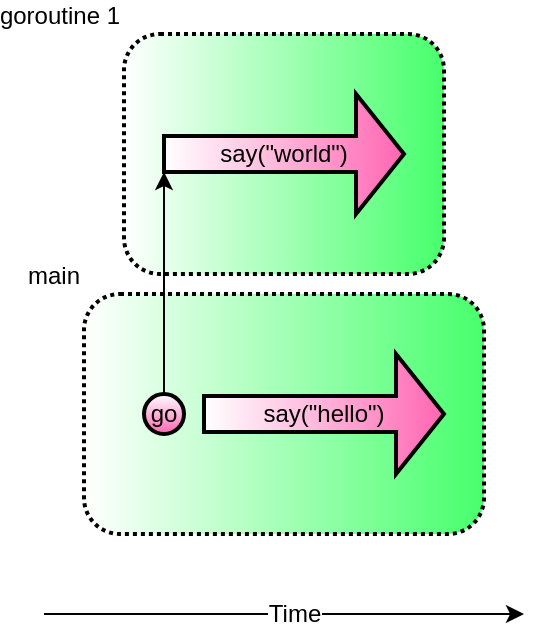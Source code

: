 <mxfile version="12.7.9" type="device" pages="10"><diagram id="gKyUtDrZIjDJUWePvKFa" name="Page-1"><mxGraphModel dx="586" dy="1585" grid="1" gridSize="10" guides="1" tooltips="1" connect="1" arrows="1" fold="1" page="1" pageScale="1" pageWidth="827" pageHeight="1169" math="0" shadow="0"><root><mxCell id="0"/><mxCell id="1" parent="0"/><mxCell id="efdjnRBTCCqu9T6F5Id1-1" value="" style="endArrow=classic;html=1;" edge="1" parent="1"><mxGeometry width="50" height="50" relative="1" as="geometry"><mxPoint x="80" y="800" as="sourcePoint"/><mxPoint x="320" y="800" as="targetPoint"/></mxGeometry></mxCell><mxCell id="efdjnRBTCCqu9T6F5Id1-8" value="Time" style="text;html=1;align=center;verticalAlign=middle;resizable=0;points=[];labelBackgroundColor=#ffffff;" vertex="1" connectable="0" parent="efdjnRBTCCqu9T6F5Id1-1"><mxGeometry x="-0.055" y="-1" relative="1" as="geometry"><mxPoint x="11" y="-1" as="offset"/></mxGeometry></mxCell><mxCell id="efdjnRBTCCqu9T6F5Id1-2" value="main" style="rounded=1;whiteSpace=wrap;html=1;dashed=1;dashPattern=1 1;strokeWidth=2;gradientColor=#47FF6C;gradientDirection=east;align=right;verticalAlign=bottom;labelPosition=left;verticalLabelPosition=top;" vertex="1" parent="1"><mxGeometry x="100" y="640" width="200" height="120" as="geometry"/></mxCell><mxCell id="efdjnRBTCCqu9T6F5Id1-7" value="say(&quot;hello&quot;)" style="shape=singleArrow;whiteSpace=wrap;html=1;strokeWidth=2;align=center;gradientColor=#FF66B3;gradientDirection=east;" vertex="1" parent="1"><mxGeometry x="160" y="670" width="120" height="60" as="geometry"/></mxCell><mxCell id="efdjnRBTCCqu9T6F5Id1-10" value="goroutine 1" style="rounded=1;whiteSpace=wrap;html=1;dashed=1;dashPattern=1 1;strokeWidth=2;gradientColor=#47FF6C;gradientDirection=east;align=right;verticalAlign=bottom;labelPosition=left;verticalLabelPosition=top;" vertex="1" parent="1"><mxGeometry x="120" y="510" width="160" height="120" as="geometry"/></mxCell><mxCell id="efdjnRBTCCqu9T6F5Id1-11" value="say(&quot;world&quot;)" style="shape=singleArrow;whiteSpace=wrap;html=1;strokeWidth=2;align=center;gradientColor=#FF66B3;gradientDirection=east;" vertex="1" parent="1"><mxGeometry x="140" y="540" width="120" height="60" as="geometry"/></mxCell><mxCell id="efdjnRBTCCqu9T6F5Id1-14" value="go" style="ellipse;whiteSpace=wrap;html=1;aspect=fixed;strokeWidth=2;gradientColor=#FF66B3;align=center;" vertex="1" parent="1"><mxGeometry x="130" y="690" width="20" height="20" as="geometry"/></mxCell><mxCell id="efdjnRBTCCqu9T6F5Id1-15" value="" style="endArrow=classic;html=1;exitX=0.5;exitY=0;exitDx=0;exitDy=0;entryX=0;entryY=0;entryDx=0;entryDy=39;entryPerimeter=0;" edge="1" parent="1" source="efdjnRBTCCqu9T6F5Id1-14" target="efdjnRBTCCqu9T6F5Id1-11"><mxGeometry width="50" height="50" relative="1" as="geometry"><mxPoint x="290" y="830" as="sourcePoint"/><mxPoint x="340" y="780" as="targetPoint"/></mxGeometry></mxCell></root></mxGraphModel></diagram><diagram name="Copy of Page-1" id="NHxzPpkMKlUmlnkxVfzp"><mxGraphModel dx="586" dy="1585" grid="1" gridSize="10" guides="1" tooltips="1" connect="1" arrows="1" fold="1" page="1" pageScale="1" pageWidth="827" pageHeight="1169" math="0" shadow="0"><root><mxCell id="HAzcRSNeH7bwisVP8jx2-0"/><mxCell id="HAzcRSNeH7bwisVP8jx2-1" parent="HAzcRSNeH7bwisVP8jx2-0"/><mxCell id="HAzcRSNeH7bwisVP8jx2-2" value="" style="endArrow=classic;html=1;" edge="1" parent="HAzcRSNeH7bwisVP8jx2-1"><mxGeometry width="50" height="50" relative="1" as="geometry"><mxPoint x="80" y="800" as="sourcePoint"/><mxPoint x="360" y="800" as="targetPoint"/></mxGeometry></mxCell><mxCell id="HAzcRSNeH7bwisVP8jx2-3" value="Time" style="text;html=1;align=center;verticalAlign=middle;resizable=0;points=[];labelBackgroundColor=#ffffff;" vertex="1" connectable="0" parent="HAzcRSNeH7bwisVP8jx2-2"><mxGeometry x="-0.055" y="-1" relative="1" as="geometry"><mxPoint x="11" y="-1" as="offset"/></mxGeometry></mxCell><mxCell id="HAzcRSNeH7bwisVP8jx2-4" value="main" style="rounded=1;whiteSpace=wrap;html=1;dashed=1;dashPattern=1 1;strokeWidth=2;gradientColor=#47FF6C;gradientDirection=east;align=right;verticalAlign=bottom;labelPosition=left;verticalLabelPosition=top;" vertex="1" parent="HAzcRSNeH7bwisVP8jx2-1"><mxGeometry x="100" y="640" width="240" height="120" as="geometry"/></mxCell><mxCell id="HAzcRSNeH7bwisVP8jx2-6" value="goroutine 1" style="rounded=1;whiteSpace=wrap;html=1;dashed=1;dashPattern=1 1;strokeWidth=2;gradientColor=#47FF6C;gradientDirection=east;align=right;verticalAlign=bottom;labelPosition=left;verticalLabelPosition=top;" vertex="1" parent="HAzcRSNeH7bwisVP8jx2-1"><mxGeometry x="120" y="510" width="160" height="120" as="geometry"/></mxCell><mxCell id="HAzcRSNeH7bwisVP8jx2-7" value="say(&quot;world&quot;)" style="shape=singleArrow;whiteSpace=wrap;html=1;strokeWidth=2;align=center;gradientColor=#FF66B3;gradientDirection=east;" vertex="1" parent="HAzcRSNeH7bwisVP8jx2-1"><mxGeometry x="140" y="540" width="120" height="60" as="geometry"/></mxCell><mxCell id="HAzcRSNeH7bwisVP8jx2-8" value="go" style="ellipse;whiteSpace=wrap;html=1;aspect=fixed;strokeWidth=2;gradientColor=#FF66B3;align=center;" vertex="1" parent="HAzcRSNeH7bwisVP8jx2-1"><mxGeometry x="130" y="690" width="20" height="20" as="geometry"/></mxCell><mxCell id="HAzcRSNeH7bwisVP8jx2-9" value="" style="endArrow=classic;html=1;exitX=0.5;exitY=0;exitDx=0;exitDy=0;entryX=0;entryY=0;entryDx=0;entryDy=39;entryPerimeter=0;" edge="1" parent="HAzcRSNeH7bwisVP8jx2-1" source="HAzcRSNeH7bwisVP8jx2-8" target="HAzcRSNeH7bwisVP8jx2-7"><mxGeometry width="50" height="50" relative="1" as="geometry"><mxPoint x="290" y="830" as="sourcePoint"/><mxPoint x="340" y="780" as="targetPoint"/></mxGeometry></mxCell><mxCell id="UD6A-C0-CTTexgAbqT9h-0" value="goroutine 2" style="rounded=1;whiteSpace=wrap;html=1;dashed=1;dashPattern=1 1;strokeWidth=2;gradientColor=#47FF6C;gradientDirection=east;align=right;verticalAlign=bottom;labelPosition=left;verticalLabelPosition=top;" vertex="1" parent="HAzcRSNeH7bwisVP8jx2-1"><mxGeometry x="150" y="380" width="160" height="120" as="geometry"/></mxCell><mxCell id="UD6A-C0-CTTexgAbqT9h-1" value="say(&quot;hello&quot;)" style="shape=singleArrow;whiteSpace=wrap;html=1;strokeWidth=2;align=center;gradientColor=#FF66B3;gradientDirection=east;" vertex="1" parent="HAzcRSNeH7bwisVP8jx2-1"><mxGeometry x="170" y="410" width="120" height="60" as="geometry"/></mxCell><mxCell id="UD6A-C0-CTTexgAbqT9h-2" value="go" style="ellipse;whiteSpace=wrap;html=1;aspect=fixed;strokeWidth=2;gradientColor=#FF66B3;align=center;" vertex="1" parent="HAzcRSNeH7bwisVP8jx2-1"><mxGeometry x="160" y="690" width="20" height="20" as="geometry"/></mxCell><mxCell id="UD6A-C0-CTTexgAbqT9h-3" value="" style="endArrow=classic;html=1;exitX=0.5;exitY=0;exitDx=0;exitDy=0;entryX=0;entryY=0;entryDx=0;entryDy=39;entryPerimeter=0;" edge="1" parent="HAzcRSNeH7bwisVP8jx2-1" source="UD6A-C0-CTTexgAbqT9h-2" target="UD6A-C0-CTTexgAbqT9h-1"><mxGeometry width="50" height="50" relative="1" as="geometry"><mxPoint x="150" y="700" as="sourcePoint"/><mxPoint x="150" y="589" as="targetPoint"/></mxGeometry></mxCell><mxCell id="UD6A-C0-CTTexgAbqT9h-5" value="" style="endArrow=classic;html=1;" edge="1" parent="HAzcRSNeH7bwisVP8jx2-1"><mxGeometry width="50" height="50" relative="1" as="geometry"><mxPoint x="190" y="700" as="sourcePoint"/><mxPoint x="320" y="700" as="targetPoint"/></mxGeometry></mxCell><mxCell id="UD6A-C0-CTTexgAbqT9h-6" value="time.Sleep" style="text;html=1;align=center;verticalAlign=middle;resizable=0;points=[];labelBackgroundColor=#FFB366;labelBorderColor=#000000;" vertex="1" connectable="0" parent="UD6A-C0-CTTexgAbqT9h-5"><mxGeometry x="-0.125" y="-1" relative="1" as="geometry"><mxPoint y="-1" as="offset"/></mxGeometry></mxCell></root></mxGraphModel></diagram><diagram name="Copy of Copy of Page-1" id="MJom5XcIZ8tgN3psOqQs"><mxGraphModel dx="586" dy="1585" grid="1" gridSize="10" guides="1" tooltips="1" connect="1" arrows="1" fold="1" page="1" pageScale="1" pageWidth="827" pageHeight="1169" math="0" shadow="0"><root><mxCell id="PEM1E9A-uVZPFNl4emGS-0"/><mxCell id="PEM1E9A-uVZPFNl4emGS-1" parent="PEM1E9A-uVZPFNl4emGS-0"/><mxCell id="PEM1E9A-uVZPFNl4emGS-2" value="" style="endArrow=classic;html=1;" edge="1" parent="PEM1E9A-uVZPFNl4emGS-1"><mxGeometry width="50" height="50" relative="1" as="geometry"><mxPoint x="80" y="880" as="sourcePoint"/><mxPoint x="360" y="880" as="targetPoint"/></mxGeometry></mxCell><mxCell id="PEM1E9A-uVZPFNl4emGS-3" value="Time" style="text;html=1;align=center;verticalAlign=middle;resizable=0;points=[];labelBackgroundColor=#ffffff;" vertex="1" connectable="0" parent="PEM1E9A-uVZPFNl4emGS-2"><mxGeometry x="-0.055" y="-1" relative="1" as="geometry"><mxPoint x="11" y="-1" as="offset"/></mxGeometry></mxCell><mxCell id="PEM1E9A-uVZPFNl4emGS-4" value="main" style="rounded=1;whiteSpace=wrap;html=1;dashed=1;dashPattern=1 1;strokeWidth=2;gradientColor=#47FF6C;gradientDirection=east;align=right;verticalAlign=bottom;labelPosition=left;verticalLabelPosition=top;" vertex="1" parent="PEM1E9A-uVZPFNl4emGS-1"><mxGeometry x="100" y="640" width="240" height="120" as="geometry"/></mxCell><mxCell id="PEM1E9A-uVZPFNl4emGS-5" value="goroutine 1" style="rounded=1;whiteSpace=wrap;html=1;dashed=1;dashPattern=1 1;strokeWidth=2;gradientColor=#47FF6C;gradientDirection=east;align=right;verticalAlign=bottom;labelPosition=left;verticalLabelPosition=top;" vertex="1" parent="PEM1E9A-uVZPFNl4emGS-1"><mxGeometry x="120" y="510" width="160" height="120" as="geometry"/></mxCell><mxCell id="PEM1E9A-uVZPFNl4emGS-6" value="say(&quot;world&quot;)" style="shape=singleArrow;whiteSpace=wrap;html=1;strokeWidth=2;align=center;gradientColor=#FF66B3;gradientDirection=east;" vertex="1" parent="PEM1E9A-uVZPFNl4emGS-1"><mxGeometry x="140" y="540" width="120" height="60" as="geometry"/></mxCell><mxCell id="PEM1E9A-uVZPFNl4emGS-7" value="go" style="ellipse;whiteSpace=wrap;html=1;aspect=fixed;strokeWidth=2;gradientColor=#FF66B3;align=center;" vertex="1" parent="PEM1E9A-uVZPFNl4emGS-1"><mxGeometry x="130" y="690" width="20" height="20" as="geometry"/></mxCell><mxCell id="PEM1E9A-uVZPFNl4emGS-8" value="" style="endArrow=classic;html=1;exitX=0.5;exitY=0;exitDx=0;exitDy=0;entryX=0;entryY=0;entryDx=0;entryDy=39;entryPerimeter=0;" edge="1" parent="PEM1E9A-uVZPFNl4emGS-1" source="PEM1E9A-uVZPFNl4emGS-7" target="PEM1E9A-uVZPFNl4emGS-6"><mxGeometry width="50" height="50" relative="1" as="geometry"><mxPoint x="290" y="830" as="sourcePoint"/><mxPoint x="340" y="780" as="targetPoint"/></mxGeometry></mxCell><mxCell id="PEM1E9A-uVZPFNl4emGS-9" value="goroutine 2" style="rounded=1;whiteSpace=wrap;html=1;dashed=1;dashPattern=1 1;strokeWidth=2;gradientColor=#47FF6C;gradientDirection=east;align=right;verticalAlign=bottom;labelPosition=left;verticalLabelPosition=top;" vertex="1" parent="PEM1E9A-uVZPFNl4emGS-1"><mxGeometry x="150" y="380" width="160" height="120" as="geometry"/></mxCell><mxCell id="PEM1E9A-uVZPFNl4emGS-10" value="say(&quot;hello&quot;)" style="shape=singleArrow;whiteSpace=wrap;html=1;strokeWidth=2;align=center;gradientColor=#FF66B3;gradientDirection=east;" vertex="1" parent="PEM1E9A-uVZPFNl4emGS-1"><mxGeometry x="170" y="410" width="120" height="60" as="geometry"/></mxCell><mxCell id="PEM1E9A-uVZPFNl4emGS-11" value="go" style="ellipse;whiteSpace=wrap;html=1;aspect=fixed;strokeWidth=2;gradientColor=#FF66B3;align=center;" vertex="1" parent="PEM1E9A-uVZPFNl4emGS-1"><mxGeometry x="160" y="690" width="20" height="20" as="geometry"/></mxCell><mxCell id="PEM1E9A-uVZPFNl4emGS-12" value="" style="endArrow=classic;html=1;exitX=0.5;exitY=0;exitDx=0;exitDy=0;entryX=0;entryY=0;entryDx=0;entryDy=39;entryPerimeter=0;" edge="1" parent="PEM1E9A-uVZPFNl4emGS-1" source="PEM1E9A-uVZPFNl4emGS-11" target="PEM1E9A-uVZPFNl4emGS-10"><mxGeometry width="50" height="50" relative="1" as="geometry"><mxPoint x="150" y="700" as="sourcePoint"/><mxPoint x="150" y="589" as="targetPoint"/></mxGeometry></mxCell><mxCell id="PEM1E9A-uVZPFNl4emGS-21" value="" style="endArrow=classic;html=1;" edge="1" parent="PEM1E9A-uVZPFNl4emGS-1"><mxGeometry width="50" height="50" relative="1" as="geometry"><mxPoint x="120" y="820" as="sourcePoint"/><mxPoint x="300" y="820" as="targetPoint"/></mxGeometry></mxCell><mxCell id="PEM1E9A-uVZPFNl4emGS-22" value="wg.Add(2)" style="text;html=1;align=center;verticalAlign=middle;whiteSpace=wrap;rounded=0;labelBackgroundColor=none;" vertex="1" parent="PEM1E9A-uVZPFNl4emGS-1"><mxGeometry x="100" y="800" width="40" height="20" as="geometry"/></mxCell><mxCell id="PEM1E9A-uVZPFNl4emGS-23" value="Counter" style="text;html=1;align=center;verticalAlign=middle;resizable=0;points=[];autosize=1;" vertex="1" parent="PEM1E9A-uVZPFNl4emGS-1"><mxGeometry x="50" y="830" width="60" height="20" as="geometry"/></mxCell><mxCell id="PEM1E9A-uVZPFNl4emGS-24" value="2" style="text;html=1;align=center;verticalAlign=middle;resizable=0;points=[];autosize=1;rounded=0;fillColor=none;" vertex="1" parent="PEM1E9A-uVZPFNl4emGS-1"><mxGeometry x="110" y="830" width="20" height="20" as="geometry"/></mxCell><mxCell id="PEM1E9A-uVZPFNl4emGS-25" value="" style="endArrow=classic;html=1;exitX=1;exitY=0.5;exitDx=0;exitDy=0;exitPerimeter=0;" edge="1" parent="PEM1E9A-uVZPFNl4emGS-1" source="PEM1E9A-uVZPFNl4emGS-6"><mxGeometry width="50" height="50" relative="1" as="geometry"><mxPoint x="280" y="830" as="sourcePoint"/><mxPoint x="260" y="820" as="targetPoint"/></mxGeometry></mxCell><mxCell id="PEM1E9A-uVZPFNl4emGS-26" value="wg.Done()" style="text;html=1;align=center;verticalAlign=middle;resizable=0;points=[];labelBackgroundColor=#ffffff;" vertex="1" connectable="0" parent="PEM1E9A-uVZPFNl4emGS-25"><mxGeometry x="0.776" relative="1" as="geometry"><mxPoint y="8" as="offset"/></mxGeometry></mxCell><mxCell id="PEM1E9A-uVZPFNl4emGS-27" value="1" style="text;html=1;align=center;verticalAlign=middle;resizable=0;points=[];autosize=1;" vertex="1" parent="PEM1E9A-uVZPFNl4emGS-1"><mxGeometry x="250" y="830" width="20" height="20" as="geometry"/></mxCell><mxCell id="PEM1E9A-uVZPFNl4emGS-28" value="" style="endArrow=classic;html=1;exitX=1;exitY=0.5;exitDx=0;exitDy=0;exitPerimeter=0;" edge="1" parent="PEM1E9A-uVZPFNl4emGS-1" source="PEM1E9A-uVZPFNl4emGS-10"><mxGeometry width="50" height="50" relative="1" as="geometry"><mxPoint x="270" y="580" as="sourcePoint"/><mxPoint x="290" y="820" as="targetPoint"/></mxGeometry></mxCell><mxCell id="PEM1E9A-uVZPFNl4emGS-29" value="wg.Done()" style="text;html=1;align=center;verticalAlign=middle;resizable=0;points=[];labelBackgroundColor=#ffffff;" vertex="1" connectable="0" parent="PEM1E9A-uVZPFNl4emGS-28"><mxGeometry x="0.776" relative="1" as="geometry"><mxPoint y="-2" as="offset"/></mxGeometry></mxCell><mxCell id="PEM1E9A-uVZPFNl4emGS-30" value="0" style="text;html=1;align=center;verticalAlign=middle;resizable=0;points=[];autosize=1;" vertex="1" parent="PEM1E9A-uVZPFNl4emGS-1"><mxGeometry x="280" y="830" width="20" height="20" as="geometry"/></mxCell><mxCell id="PEM1E9A-uVZPFNl4emGS-32" value="" style="curved=1;endArrow=classic;html=1;entryX=1;entryY=0.5;entryDx=0;entryDy=0;" edge="1" parent="PEM1E9A-uVZPFNl4emGS-1" target="PEM1E9A-uVZPFNl4emGS-4"><mxGeometry width="50" height="50" relative="1" as="geometry"><mxPoint x="300" y="820" as="sourcePoint"/><mxPoint x="330" y="780" as="targetPoint"/><Array as="points"><mxPoint x="440" y="740"/><mxPoint x="370" y="630"/></Array></mxGeometry></mxCell><mxCell id="PEM1E9A-uVZPFNl4emGS-34" value="Stop Wait" style="text;html=1;align=center;verticalAlign=middle;resizable=0;points=[];labelBackgroundColor=#ffffff;" vertex="1" connectable="0" parent="PEM1E9A-uVZPFNl4emGS-32"><mxGeometry x="-0.564" y="7" relative="1" as="geometry"><mxPoint as="offset"/></mxGeometry></mxCell><mxCell id="PEM1E9A-uVZPFNl4emGS-33" value="&lt;span style=&quot;background-color: rgb(255 , 179 , 102)&quot;&gt;wg.Wait()&lt;/span&gt;" style="endArrow=classic;html=1;entryX=1;entryY=0.5;entryDx=0;entryDy=0;" edge="1" parent="PEM1E9A-uVZPFNl4emGS-1" target="PEM1E9A-uVZPFNl4emGS-4"><mxGeometry x="-0.571" width="50" height="50" relative="1" as="geometry"><mxPoint x="200" y="700" as="sourcePoint"/><mxPoint x="320" y="700" as="targetPoint"/><mxPoint as="offset"/></mxGeometry></mxCell></root></mxGraphModel></diagram><diagram name="Copy of Copy of Copy of Page-1" id="0WwOWZS92gxb0qHdjRn1"><mxGraphModel dx="586" dy="1585" grid="1" gridSize="10" guides="1" tooltips="1" connect="1" arrows="1" fold="1" page="1" pageScale="1" pageWidth="827" pageHeight="1169" math="0" shadow="0"><root><mxCell id="IE7cPRJEBhtY48qA60GF-0"/><mxCell id="IE7cPRJEBhtY48qA60GF-1" parent="IE7cPRJEBhtY48qA60GF-0"/><mxCell id="IE7cPRJEBhtY48qA60GF-2" value="" style="endArrow=classic;html=1;" edge="1" parent="IE7cPRJEBhtY48qA60GF-1"><mxGeometry width="50" height="50" relative="1" as="geometry"><mxPoint x="80" y="800" as="sourcePoint"/><mxPoint x="460" y="800" as="targetPoint"/></mxGeometry></mxCell><mxCell id="IE7cPRJEBhtY48qA60GF-3" value="Time" style="text;html=1;align=center;verticalAlign=middle;resizable=0;points=[];labelBackgroundColor=#ffffff;" vertex="1" connectable="0" parent="IE7cPRJEBhtY48qA60GF-2"><mxGeometry x="-0.055" y="-1" relative="1" as="geometry"><mxPoint x="11" y="-1" as="offset"/></mxGeometry></mxCell><mxCell id="IE7cPRJEBhtY48qA60GF-4" value="main" style="rounded=1;whiteSpace=wrap;html=1;dashed=1;dashPattern=1 1;strokeWidth=2;gradientColor=#47FF6C;gradientDirection=east;align=right;verticalAlign=bottom;labelPosition=left;verticalLabelPosition=top;" vertex="1" parent="IE7cPRJEBhtY48qA60GF-1"><mxGeometry x="100" y="640" width="340" height="120" as="geometry"/></mxCell><mxCell id="IE7cPRJEBhtY48qA60GF-5" value="goroutine 1" style="rounded=1;whiteSpace=wrap;html=1;dashed=1;dashPattern=1 1;strokeWidth=2;gradientColor=#47FF6C;gradientDirection=east;align=right;verticalAlign=bottom;labelPosition=left;verticalLabelPosition=top;" vertex="1" parent="IE7cPRJEBhtY48qA60GF-1"><mxGeometry x="120" y="510" width="160" height="120" as="geometry"/></mxCell><mxCell id="IE7cPRJEBhtY48qA60GF-6" value="say(&quot;world&quot;)" style="shape=singleArrow;whiteSpace=wrap;html=1;strokeWidth=2;align=center;gradientColor=#FF66B3;gradientDirection=east;" vertex="1" parent="IE7cPRJEBhtY48qA60GF-1"><mxGeometry x="140" y="540" width="120" height="60" as="geometry"/></mxCell><mxCell id="IE7cPRJEBhtY48qA60GF-7" value="go" style="ellipse;whiteSpace=wrap;html=1;aspect=fixed;strokeWidth=2;gradientColor=#FF66B3;align=center;" vertex="1" parent="IE7cPRJEBhtY48qA60GF-1"><mxGeometry x="130" y="690" width="20" height="20" as="geometry"/></mxCell><mxCell id="IE7cPRJEBhtY48qA60GF-8" value="" style="endArrow=classic;html=1;exitX=0.5;exitY=0;exitDx=0;exitDy=0;entryX=0;entryY=0;entryDx=0;entryDy=39;entryPerimeter=0;" edge="1" parent="IE7cPRJEBhtY48qA60GF-1" source="IE7cPRJEBhtY48qA60GF-7" target="IE7cPRJEBhtY48qA60GF-6"><mxGeometry width="50" height="50" relative="1" as="geometry"><mxPoint x="290" y="830" as="sourcePoint"/><mxPoint x="340" y="780" as="targetPoint"/></mxGeometry></mxCell><mxCell id="IE7cPRJEBhtY48qA60GF-9" value="goroutine 2" style="rounded=1;whiteSpace=wrap;html=1;dashed=1;dashPattern=1 1;strokeWidth=2;gradientColor=#47FF6C;gradientDirection=east;align=right;verticalAlign=bottom;labelPosition=left;verticalLabelPosition=top;" vertex="1" parent="IE7cPRJEBhtY48qA60GF-1"><mxGeometry x="150" y="380" width="270" height="120" as="geometry"/></mxCell><mxCell id="IE7cPRJEBhtY48qA60GF-10" value="say(&quot;hello&quot;)" style="shape=singleArrow;whiteSpace=wrap;html=1;strokeWidth=2;align=center;gradientColor=#FF66B3;gradientDirection=east;" vertex="1" parent="IE7cPRJEBhtY48qA60GF-1"><mxGeometry x="170" y="410" width="230" height="60" as="geometry"/></mxCell><mxCell id="IE7cPRJEBhtY48qA60GF-11" value="go" style="ellipse;whiteSpace=wrap;html=1;aspect=fixed;strokeWidth=2;gradientColor=#FF66B3;align=center;" vertex="1" parent="IE7cPRJEBhtY48qA60GF-1"><mxGeometry x="160" y="690" width="20" height="20" as="geometry"/></mxCell><mxCell id="IE7cPRJEBhtY48qA60GF-12" value="" style="endArrow=classic;html=1;exitX=0.5;exitY=0;exitDx=0;exitDy=0;entryX=0;entryY=0;entryDx=0;entryDy=39;entryPerimeter=0;" edge="1" parent="IE7cPRJEBhtY48qA60GF-1" source="IE7cPRJEBhtY48qA60GF-11" target="IE7cPRJEBhtY48qA60GF-10"><mxGeometry width="50" height="50" relative="1" as="geometry"><mxPoint x="150" y="700" as="sourcePoint"/><mxPoint x="150" y="589" as="targetPoint"/></mxGeometry></mxCell><mxCell id="IE7cPRJEBhtY48qA60GF-28" value="&lt;span style=&quot;background-color: rgb(255 , 179 , 102)&quot;&gt;&amp;lt;-ch&lt;/span&gt;" style="endArrow=classic;html=1;exitX=1;exitY=0.5;exitDx=0;exitDy=0;" edge="1" parent="IE7cPRJEBhtY48qA60GF-1" source="IE7cPRJEBhtY48qA60GF-11"><mxGeometry width="50" height="50" relative="1" as="geometry"><mxPoint x="280" y="830" as="sourcePoint"/><mxPoint x="260" y="700" as="targetPoint"/></mxGeometry></mxCell><mxCell id="IE7cPRJEBhtY48qA60GF-29" value="c&amp;lt;-&quot;FINISH&quot;" style="endArrow=classic;html=1;exitX=1;exitY=0.5;exitDx=0;exitDy=0;exitPerimeter=0;labelBackgroundColor=#FF66FF;" edge="1" parent="IE7cPRJEBhtY48qA60GF-1" source="IE7cPRJEBhtY48qA60GF-6"><mxGeometry width="50" height="50" relative="1" as="geometry"><mxPoint x="280" y="830" as="sourcePoint"/><mxPoint x="260" y="700" as="targetPoint"/></mxGeometry></mxCell><mxCell id="IE7cPRJEBhtY48qA60GF-30" value="&lt;span style=&quot;background-color: rgb(255 , 179 , 102)&quot;&gt;&amp;lt;-ch&lt;/span&gt;" style="endArrow=classic;html=1;" edge="1" parent="IE7cPRJEBhtY48qA60GF-1"><mxGeometry width="50" height="50" relative="1" as="geometry"><mxPoint x="260" y="700" as="sourcePoint"/><mxPoint x="400" y="700" as="targetPoint"/></mxGeometry></mxCell><mxCell id="IE7cPRJEBhtY48qA60GF-31" value="c&amp;lt;-&quot;FINISH&quot;" style="endArrow=classic;html=1;exitX=1;exitY=0.5;exitDx=0;exitDy=0;exitPerimeter=0;labelBackgroundColor=#FF66FF;" edge="1" parent="IE7cPRJEBhtY48qA60GF-1" source="IE7cPRJEBhtY48qA60GF-10"><mxGeometry width="50" height="50" relative="1" as="geometry"><mxPoint x="270" y="580" as="sourcePoint"/><mxPoint x="400" y="700" as="targetPoint"/></mxGeometry></mxCell></root></mxGraphModel></diagram><diagram id="Ryug3ed0YkpWPRUgzuV9" name="Page-5"><mxGraphModel dx="689" dy="1865" grid="1" gridSize="10" guides="1" tooltips="1" connect="1" arrows="1" fold="1" page="1" pageScale="1" pageWidth="827" pageHeight="1169" math="0" shadow="0"><root><mxCell id="TjhH9QhM5tVfkGLiGrsD-0"/><mxCell id="TjhH9QhM5tVfkGLiGrsD-1" parent="TjhH9QhM5tVfkGLiGrsD-0"/><mxCell id="amMONGzOh790sVNVDfGo-8" value="total" style="rounded=1;whiteSpace=wrap;html=1;labelBackgroundColor=none;strokeWidth=2;fillColor=none;gradientColor=#FF66B3;fontSize=16;align=right;dashed=1;verticalAlign=bottom;horizontal=1;labelPosition=left;verticalLabelPosition=top;" vertex="1" parent="TjhH9QhM5tVfkGLiGrsD-1"><mxGeometry x="120" y="830" width="440" height="60" as="geometry"/></mxCell><mxCell id="amMONGzOh790sVNVDfGo-9" value="28" style="ellipse;whiteSpace=wrap;html=1;aspect=fixed;rounded=0;labelBackgroundColor=none;strokeWidth=2;fillColor=#d5e8d4;fontSize=16;align=center;strokeColor=#82b366;" vertex="1" parent="TjhH9QhM5tVfkGLiGrsD-1"><mxGeometry x="160" y="840" width="40" height="40" as="geometry"/></mxCell><mxCell id="amMONGzOh790sVNVDfGo-10" value="29" style="ellipse;whiteSpace=wrap;html=1;aspect=fixed;rounded=0;labelBackgroundColor=none;strokeWidth=2;fillColor=#dae8fc;fontSize=16;align=center;strokeColor=#6c8ebf;" vertex="1" parent="TjhH9QhM5tVfkGLiGrsD-1"><mxGeometry x="480" y="840" width="40" height="40" as="geometry"/></mxCell><mxCell id="amMONGzOh790sVNVDfGo-11" value="goroutine1" style="rounded=1;whiteSpace=wrap;html=1;labelBackgroundColor=none;strokeWidth=2;fillColor=none;gradientColor=#FF66B3;fontSize=16;align=right;dashed=1;verticalAlign=bottom;horizontal=1;labelPosition=left;verticalLabelPosition=top;" vertex="1" parent="TjhH9QhM5tVfkGLiGrsD-1"><mxGeometry x="120" y="740" width="440" height="60" as="geometry"/></mxCell><mxCell id="amMONGzOh790sVNVDfGo-12" value="28" style="ellipse;whiteSpace=wrap;html=1;aspect=fixed;rounded=0;labelBackgroundColor=none;strokeWidth=2;fillColor=none;gradientColor=#FF66B3;fontSize=16;align=center;" vertex="1" parent="TjhH9QhM5tVfkGLiGrsD-1"><mxGeometry x="200" y="750" width="40" height="40" as="geometry"/></mxCell><mxCell id="amMONGzOh790sVNVDfGo-13" value="29" style="ellipse;whiteSpace=wrap;html=1;aspect=fixed;rounded=0;labelBackgroundColor=none;strokeWidth=2;fillColor=none;gradientColor=#FF66B3;fontSize=16;align=center;" vertex="1" parent="TjhH9QhM5tVfkGLiGrsD-1"><mxGeometry x="400" y="750" width="40" height="40" as="geometry"/></mxCell><mxCell id="amMONGzOh790sVNVDfGo-14" value="goroutine2" style="rounded=1;whiteSpace=wrap;html=1;labelBackgroundColor=none;strokeWidth=2;fillColor=none;gradientColor=#FF66B3;fontSize=16;align=right;dashed=1;verticalAlign=bottom;horizontal=1;labelPosition=left;verticalLabelPosition=top;" vertex="1" parent="TjhH9QhM5tVfkGLiGrsD-1"><mxGeometry x="120" y="640" width="440" height="60" as="geometry"/></mxCell><mxCell id="amMONGzOh790sVNVDfGo-15" value="28" style="ellipse;whiteSpace=wrap;html=1;aspect=fixed;rounded=0;labelBackgroundColor=none;strokeWidth=2;fillColor=none;gradientColor=#FF66B3;fontSize=16;align=center;" vertex="1" parent="TjhH9QhM5tVfkGLiGrsD-1"><mxGeometry x="240" y="650" width="40" height="40" as="geometry"/></mxCell><mxCell id="amMONGzOh790sVNVDfGo-16" value="29" style="ellipse;whiteSpace=wrap;html=1;aspect=fixed;rounded=0;labelBackgroundColor=none;strokeWidth=2;fillColor=none;gradientColor=#FF66B3;fontSize=16;align=center;" vertex="1" parent="TjhH9QhM5tVfkGLiGrsD-1"><mxGeometry x="440" y="650" width="40" height="40" as="geometry"/></mxCell><mxCell id="amMONGzOh790sVNVDfGo-17" value="++" style="endArrow=classic;html=1;labelBackgroundColor=none;fontSize=16;align=center;exitX=1;exitY=0.5;exitDx=0;exitDy=0;entryX=0;entryY=0.5;entryDx=0;entryDy=0;verticalAlign=middle;" edge="1" parent="TjhH9QhM5tVfkGLiGrsD-1" source="amMONGzOh790sVNVDfGo-12" target="amMONGzOh790sVNVDfGo-13"><mxGeometry y="10" width="50" height="50" relative="1" as="geometry"><mxPoint x="310" y="890" as="sourcePoint"/><mxPoint x="360" y="840" as="targetPoint"/><mxPoint as="offset"/></mxGeometry></mxCell><mxCell id="amMONGzOh790sVNVDfGo-19" value="++" style="endArrow=classic;html=1;labelBackgroundColor=none;fontSize=16;align=center;exitX=1;exitY=0.5;exitDx=0;exitDy=0;entryX=0;entryY=0.5;entryDx=0;entryDy=0;verticalAlign=middle;" edge="1" parent="TjhH9QhM5tVfkGLiGrsD-1"><mxGeometry y="10" width="50" height="50" relative="1" as="geometry"><mxPoint x="280.0" y="669.41" as="sourcePoint"/><mxPoint x="440.0" y="669.41" as="targetPoint"/><mxPoint as="offset"/></mxGeometry></mxCell><mxCell id="amMONGzOh790sVNVDfGo-20" value="28" style="ellipse;whiteSpace=wrap;html=1;aspect=fixed;rounded=0;labelBackgroundColor=none;strokeWidth=2;fillColor=none;gradientColor=#FF66B3;fontSize=16;align=center;" vertex="1" parent="TjhH9QhM5tVfkGLiGrsD-1"><mxGeometry x="240" y="840" width="40" height="40" as="geometry"/></mxCell><mxCell id="amMONGzOh790sVNVDfGo-21" value="28" style="ellipse;whiteSpace=wrap;html=1;aspect=fixed;rounded=0;labelBackgroundColor=none;strokeWidth=2;fillColor=none;gradientColor=#FF66B3;fontSize=16;align=center;" vertex="1" parent="TjhH9QhM5tVfkGLiGrsD-1"><mxGeometry x="200" y="840" width="40" height="40" as="geometry"/></mxCell><mxCell id="amMONGzOh790sVNVDfGo-22" value="29" style="ellipse;whiteSpace=wrap;html=1;aspect=fixed;rounded=0;labelBackgroundColor=none;strokeWidth=2;fillColor=none;gradientColor=#FF66B3;fontSize=16;align=center;" vertex="1" parent="TjhH9QhM5tVfkGLiGrsD-1"><mxGeometry x="400" y="840" width="40" height="40" as="geometry"/></mxCell><mxCell id="amMONGzOh790sVNVDfGo-23" value="29" style="ellipse;whiteSpace=wrap;html=1;aspect=fixed;rounded=0;labelBackgroundColor=none;strokeWidth=2;fillColor=none;gradientColor=#FF66B3;fontSize=16;align=center;" vertex="1" parent="TjhH9QhM5tVfkGLiGrsD-1"><mxGeometry x="440" y="840" width="40" height="40" as="geometry"/></mxCell><mxCell id="amMONGzOh790sVNVDfGo-24" value="" style="endArrow=classic;html=1;labelBackgroundColor=none;fontSize=16;align=left;entryX=0.5;entryY=1;entryDx=0;entryDy=0;exitX=0.5;exitY=0;exitDx=0;exitDy=0;" edge="1" parent="TjhH9QhM5tVfkGLiGrsD-1" source="amMONGzOh790sVNVDfGo-21" target="amMONGzOh790sVNVDfGo-12"><mxGeometry width="50" height="50" relative="1" as="geometry"><mxPoint x="310" y="890" as="sourcePoint"/><mxPoint x="360" y="840" as="targetPoint"/></mxGeometry></mxCell><mxCell id="amMONGzOh790sVNVDfGo-25" value="" style="endArrow=classic;html=1;labelBackgroundColor=none;fontSize=16;align=left;entryX=0.5;entryY=1;entryDx=0;entryDy=0;exitX=0.5;exitY=0;exitDx=0;exitDy=0;" edge="1" parent="TjhH9QhM5tVfkGLiGrsD-1" source="amMONGzOh790sVNVDfGo-20" target="amMONGzOh790sVNVDfGo-15"><mxGeometry width="50" height="50" relative="1" as="geometry"><mxPoint x="230" y="850" as="sourcePoint"/><mxPoint x="230" y="800" as="targetPoint"/></mxGeometry></mxCell><mxCell id="amMONGzOh790sVNVDfGo-26" value="" style="endArrow=classic;html=1;labelBackgroundColor=none;fontSize=16;align=left;entryX=0.5;entryY=0;entryDx=0;entryDy=0;exitX=0.5;exitY=1;exitDx=0;exitDy=0;" edge="1" parent="TjhH9QhM5tVfkGLiGrsD-1" source="amMONGzOh790sVNVDfGo-13" target="amMONGzOh790sVNVDfGo-22"><mxGeometry width="50" height="50" relative="1" as="geometry"><mxPoint x="240" y="860" as="sourcePoint"/><mxPoint x="240" y="810" as="targetPoint"/></mxGeometry></mxCell><mxCell id="amMONGzOh790sVNVDfGo-27" value="" style="endArrow=classic;html=1;labelBackgroundColor=none;fontSize=16;align=left;entryX=0.5;entryY=0;entryDx=0;entryDy=0;exitX=0.5;exitY=1;exitDx=0;exitDy=0;" edge="1" parent="TjhH9QhM5tVfkGLiGrsD-1" source="amMONGzOh790sVNVDfGo-16" target="amMONGzOh790sVNVDfGo-23"><mxGeometry width="50" height="50" relative="1" as="geometry"><mxPoint x="250" y="870" as="sourcePoint"/><mxPoint x="250" y="820" as="targetPoint"/></mxGeometry></mxCell><mxCell id="amMONGzOh790sVNVDfGo-28" value="Time" style="endArrow=classic;html=1;labelBackgroundColor=none;fontSize=16;align=left;verticalAlign=middle;" edge="1" parent="TjhH9QhM5tVfkGLiGrsD-1"><mxGeometry x="-1" y="-40" width="50" height="50" relative="1" as="geometry"><mxPoint x="80" y="960" as="sourcePoint"/><mxPoint x="600" y="960" as="targetPoint"/><mxPoint x="-40" y="-40" as="offset"/></mxGeometry></mxCell></root></mxGraphModel></diagram><diagram name="Copy of Page-5" id="v7366Ht58OU8OYH1_jJ_"><mxGraphModel dx="586" dy="1585" grid="1" gridSize="10" guides="1" tooltips="1" connect="1" arrows="1" fold="1" page="1" pageScale="1" pageWidth="827" pageHeight="1169" math="0" shadow="0"><root><mxCell id="Was5n-9yuUd0EHEXvHCo-0"/><mxCell id="Was5n-9yuUd0EHEXvHCo-1" parent="Was5n-9yuUd0EHEXvHCo-0"/><mxCell id="Was5n-9yuUd0EHEXvHCo-2" value="total" style="rounded=1;whiteSpace=wrap;html=1;labelBackgroundColor=none;strokeWidth=2;fillColor=none;gradientColor=#FF66B3;fontSize=16;align=right;dashed=1;verticalAlign=bottom;horizontal=1;labelPosition=left;verticalLabelPosition=top;" vertex="1" parent="Was5n-9yuUd0EHEXvHCo-1"><mxGeometry x="120" y="830" width="560" height="60" as="geometry"/></mxCell><mxCell id="Was5n-9yuUd0EHEXvHCo-3" value="28" style="ellipse;whiteSpace=wrap;html=1;aspect=fixed;rounded=0;labelBackgroundColor=none;strokeWidth=2;fillColor=#d5e8d4;fontSize=16;align=center;strokeColor=#82b366;" vertex="1" parent="Was5n-9yuUd0EHEXvHCo-1"><mxGeometry x="160" y="840" width="40" height="40" as="geometry"/></mxCell><mxCell id="Was5n-9yuUd0EHEXvHCo-4" value="30" style="ellipse;whiteSpace=wrap;html=1;aspect=fixed;rounded=0;labelBackgroundColor=none;strokeWidth=2;fillColor=#dae8fc;fontSize=16;align=center;strokeColor=#6c8ebf;" vertex="1" parent="Was5n-9yuUd0EHEXvHCo-1"><mxGeometry x="600" y="840" width="40" height="40" as="geometry"/></mxCell><mxCell id="Was5n-9yuUd0EHEXvHCo-5" value="goroutine1" style="rounded=1;whiteSpace=wrap;html=1;labelBackgroundColor=none;strokeWidth=2;fillColor=none;gradientColor=#FF66B3;fontSize=16;align=right;dashed=1;verticalAlign=bottom;horizontal=1;labelPosition=left;verticalLabelPosition=top;" vertex="1" parent="Was5n-9yuUd0EHEXvHCo-1"><mxGeometry x="120" y="740" width="320" height="60" as="geometry"/></mxCell><mxCell id="Was5n-9yuUd0EHEXvHCo-6" value="28" style="ellipse;whiteSpace=wrap;html=1;aspect=fixed;rounded=0;labelBackgroundColor=none;strokeWidth=2;fillColor=none;gradientColor=#FF66B3;fontSize=16;align=center;" vertex="1" parent="Was5n-9yuUd0EHEXvHCo-1"><mxGeometry x="200" y="750" width="40" height="40" as="geometry"/></mxCell><mxCell id="Was5n-9yuUd0EHEXvHCo-7" value="29" style="ellipse;whiteSpace=wrap;html=1;aspect=fixed;rounded=0;labelBackgroundColor=none;strokeWidth=2;fillColor=none;gradientColor=#FF66B3;fontSize=16;align=center;" vertex="1" parent="Was5n-9yuUd0EHEXvHCo-1"><mxGeometry x="320" y="750" width="40" height="40" as="geometry"/></mxCell><mxCell id="Was5n-9yuUd0EHEXvHCo-8" value="goroutine2" style="rounded=1;whiteSpace=wrap;html=1;labelBackgroundColor=none;strokeWidth=2;fillColor=none;gradientColor=#FF66B3;fontSize=16;align=right;dashed=1;verticalAlign=bottom;horizontal=1;labelPosition=left;verticalLabelPosition=top;" vertex="1" parent="Was5n-9yuUd0EHEXvHCo-1"><mxGeometry x="120" y="640" width="520" height="60" as="geometry"/></mxCell><mxCell id="Was5n-9yuUd0EHEXvHCo-10" value="30" style="ellipse;whiteSpace=wrap;html=1;aspect=fixed;rounded=0;labelBackgroundColor=none;strokeWidth=2;fillColor=none;gradientColor=#FF66B3;fontSize=16;align=center;" vertex="1" parent="Was5n-9yuUd0EHEXvHCo-1"><mxGeometry x="520" y="650" width="40" height="40" as="geometry"/></mxCell><mxCell id="Was5n-9yuUd0EHEXvHCo-11" value="++" style="endArrow=classic;html=1;labelBackgroundColor=none;fontSize=16;align=center;exitX=1;exitY=0.5;exitDx=0;exitDy=0;entryX=0;entryY=0.5;entryDx=0;entryDy=0;verticalAlign=middle;" edge="1" parent="Was5n-9yuUd0EHEXvHCo-1" source="Was5n-9yuUd0EHEXvHCo-6" target="Was5n-9yuUd0EHEXvHCo-7"><mxGeometry y="10" width="50" height="50" relative="1" as="geometry"><mxPoint x="310" y="890" as="sourcePoint"/><mxPoint x="360" y="840" as="targetPoint"/><mxPoint as="offset"/></mxGeometry></mxCell><mxCell id="Was5n-9yuUd0EHEXvHCo-12" value="++" style="endArrow=classic;html=1;labelBackgroundColor=none;fontSize=16;align=center;entryX=0;entryY=0.5;entryDx=0;entryDy=0;verticalAlign=middle;" edge="1" parent="Was5n-9yuUd0EHEXvHCo-1" source="Was5n-9yuUd0EHEXvHCo-9"><mxGeometry y="10" width="50" height="50" relative="1" as="geometry"><mxPoint x="440" y="669.5" as="sourcePoint"/><mxPoint x="520.0" y="669.91" as="targetPoint"/><mxPoint as="offset"/></mxGeometry></mxCell><mxCell id="Was5n-9yuUd0EHEXvHCo-14" value="28" style="ellipse;whiteSpace=wrap;html=1;aspect=fixed;rounded=0;labelBackgroundColor=none;strokeWidth=2;fillColor=none;gradientColor=#FF66B3;fontSize=16;align=center;" vertex="1" parent="Was5n-9yuUd0EHEXvHCo-1"><mxGeometry x="200" y="840" width="40" height="40" as="geometry"/></mxCell><mxCell id="Was5n-9yuUd0EHEXvHCo-15" value="29" style="ellipse;whiteSpace=wrap;html=1;aspect=fixed;rounded=0;labelBackgroundColor=none;strokeWidth=2;fillColor=none;gradientColor=#FF66B3;fontSize=16;align=center;" vertex="1" parent="Was5n-9yuUd0EHEXvHCo-1"><mxGeometry x="320" y="840" width="40" height="40" as="geometry"/></mxCell><mxCell id="Was5n-9yuUd0EHEXvHCo-16" value="29" style="ellipse;whiteSpace=wrap;html=1;aspect=fixed;rounded=0;labelBackgroundColor=none;strokeWidth=2;fillColor=none;gradientColor=#FF66B3;fontSize=16;align=center;" vertex="1" parent="Was5n-9yuUd0EHEXvHCo-1"><mxGeometry x="440" y="840" width="40" height="40" as="geometry"/></mxCell><mxCell id="Was5n-9yuUd0EHEXvHCo-17" value="" style="endArrow=classic;html=1;labelBackgroundColor=none;fontSize=16;align=left;entryX=0.5;entryY=1;entryDx=0;entryDy=0;exitX=0.5;exitY=0;exitDx=0;exitDy=0;" edge="1" parent="Was5n-9yuUd0EHEXvHCo-1" source="Was5n-9yuUd0EHEXvHCo-14" target="Was5n-9yuUd0EHEXvHCo-6"><mxGeometry width="50" height="50" relative="1" as="geometry"><mxPoint x="310" y="890" as="sourcePoint"/><mxPoint x="360" y="840" as="targetPoint"/></mxGeometry></mxCell><mxCell id="Was5n-9yuUd0EHEXvHCo-19" value="" style="endArrow=classic;html=1;labelBackgroundColor=none;fontSize=16;align=left;entryX=0.5;entryY=0;entryDx=0;entryDy=0;exitX=0.5;exitY=1;exitDx=0;exitDy=0;" edge="1" parent="Was5n-9yuUd0EHEXvHCo-1" source="Was5n-9yuUd0EHEXvHCo-7" target="Was5n-9yuUd0EHEXvHCo-15"><mxGeometry width="50" height="50" relative="1" as="geometry"><mxPoint x="240" y="860" as="sourcePoint"/><mxPoint x="240" y="810" as="targetPoint"/></mxGeometry></mxCell><mxCell id="Was5n-9yuUd0EHEXvHCo-21" value="Time" style="endArrow=classic;html=1;labelBackgroundColor=none;fontSize=16;align=left;verticalAlign=middle;" edge="1" parent="Was5n-9yuUd0EHEXvHCo-1"><mxGeometry x="-1" y="-40" width="50" height="50" relative="1" as="geometry"><mxPoint x="80" y="960" as="sourcePoint"/><mxPoint x="721" y="960" as="targetPoint"/><mxPoint x="-40" y="-40" as="offset"/></mxGeometry></mxCell><mxCell id="Was5n-9yuUd0EHEXvHCo-22" value="30" style="ellipse;whiteSpace=wrap;html=1;aspect=fixed;rounded=0;labelBackgroundColor=none;strokeWidth=2;fillColor=none;gradientColor=#FF66B3;fontSize=16;align=center;" vertex="1" parent="Was5n-9yuUd0EHEXvHCo-1"><mxGeometry x="520" y="840" width="40" height="40" as="geometry"/></mxCell><mxCell id="Was5n-9yuUd0EHEXvHCo-23" value="" style="endArrow=classic;html=1;labelBackgroundColor=none;fontSize=16;align=left;entryX=0.5;entryY=0;entryDx=0;entryDy=0;exitX=0.5;exitY=1;exitDx=0;exitDy=0;" edge="1" parent="Was5n-9yuUd0EHEXvHCo-1" source="Was5n-9yuUd0EHEXvHCo-10" target="Was5n-9yuUd0EHEXvHCo-22"><mxGeometry width="50" height="50" relative="1" as="geometry"><mxPoint x="350" y="850" as="sourcePoint"/><mxPoint x="350" y="700" as="targetPoint"/></mxGeometry></mxCell><mxCell id="Was5n-9yuUd0EHEXvHCo-26" value="Lock" style="ellipse;whiteSpace=wrap;html=1;aspect=fixed;rounded=0;labelBackgroundColor=none;strokeWidth=2;fillColor=none;gradientColor=#FF66B3;fontSize=16;align=center;" vertex="1" parent="Was5n-9yuUd0EHEXvHCo-1"><mxGeometry x="160" y="750" width="40" height="40" as="geometry"/></mxCell><mxCell id="Was5n-9yuUd0EHEXvHCo-27" value="Unlock" style="ellipse;whiteSpace=wrap;html=1;aspect=fixed;rounded=0;labelBackgroundColor=none;strokeWidth=2;fillColor=none;gradientColor=#FF66B3;fontSize=16;align=center;" vertex="1" parent="Was5n-9yuUd0EHEXvHCo-1"><mxGeometry x="360" y="750" width="40" height="40" as="geometry"/></mxCell><mxCell id="Was5n-9yuUd0EHEXvHCo-28" value="" style="endArrow=classic;html=1;labelBackgroundColor=none;fontSize=16;align=left;entryX=0.5;entryY=1;entryDx=0;entryDy=0;exitX=0.5;exitY=0;exitDx=0;exitDy=0;" edge="1" parent="Was5n-9yuUd0EHEXvHCo-1" source="Was5n-9yuUd0EHEXvHCo-16" target="Was5n-9yuUd0EHEXvHCo-9"><mxGeometry width="50" height="50" relative="1" as="geometry"><mxPoint x="340" y="840" as="sourcePoint"/><mxPoint x="340" y="690" as="targetPoint"/></mxGeometry></mxCell><mxCell id="Was5n-9yuUd0EHEXvHCo-31" value="Wait" style="rounded=1;whiteSpace=wrap;html=1;labelBackgroundColor=none;strokeWidth=2;fillColor=#fff2cc;fontSize=16;align=center;dashed=1;dashPattern=1 1;strokeColor=#d6b656;" vertex="1" parent="Was5n-9yuUd0EHEXvHCo-1"><mxGeometry x="160" y="650" width="240" height="40" as="geometry"/></mxCell><mxCell id="Was5n-9yuUd0EHEXvHCo-9" value="29" style="ellipse;whiteSpace=wrap;html=1;aspect=fixed;rounded=0;labelBackgroundColor=none;strokeWidth=2;fillColor=none;gradientColor=#FF66B3;fontSize=16;align=center;" vertex="1" parent="Was5n-9yuUd0EHEXvHCo-1"><mxGeometry x="440" y="650" width="40" height="40" as="geometry"/></mxCell><mxCell id="Was5n-9yuUd0EHEXvHCo-33" value="Lock" style="ellipse;whiteSpace=wrap;html=1;aspect=fixed;rounded=0;labelBackgroundColor=none;strokeWidth=2;fillColor=none;gradientColor=#FF66B3;fontSize=16;align=center;" vertex="1" parent="Was5n-9yuUd0EHEXvHCo-1"><mxGeometry x="400" y="650" width="40" height="40" as="geometry"/></mxCell><mxCell id="Was5n-9yuUd0EHEXvHCo-34" value="Unlock" style="ellipse;whiteSpace=wrap;html=1;aspect=fixed;rounded=0;labelBackgroundColor=none;strokeWidth=2;fillColor=none;gradientColor=#FF66B3;fontSize=16;align=center;" vertex="1" parent="Was5n-9yuUd0EHEXvHCo-1"><mxGeometry x="560" y="650" width="40" height="40" as="geometry"/></mxCell></root></mxGraphModel></diagram><diagram name="Copy of Copy of Page-5" id="XZMhRqUmcDG1NPwipP52"><mxGraphModel dx="837" dy="2264" grid="1" gridSize="10" guides="1" tooltips="1" connect="1" arrows="1" fold="1" page="1" pageScale="1" pageWidth="827" pageHeight="1169" math="0" shadow="0"><root><mxCell id="SYi1mFa7E3_5552T3iX9-0"/><mxCell id="SYi1mFa7E3_5552T3iX9-1" parent="SYi1mFa7E3_5552T3iX9-0"/><mxCell id="SYi1mFa7E3_5552T3iX9-2" value="total" style="rounded=1;whiteSpace=wrap;html=1;labelBackgroundColor=none;strokeWidth=2;fillColor=none;gradientColor=#FF66B3;fontSize=16;align=right;dashed=1;verticalAlign=bottom;horizontal=1;labelPosition=left;verticalLabelPosition=top;" vertex="1" parent="SYi1mFa7E3_5552T3iX9-1"><mxGeometry x="120" y="920" width="560" height="60" as="geometry"/></mxCell><mxCell id="SYi1mFa7E3_5552T3iX9-3" value="28" style="ellipse;whiteSpace=wrap;html=1;aspect=fixed;rounded=0;labelBackgroundColor=none;strokeWidth=2;fillColor=#d5e8d4;fontSize=16;align=center;strokeColor=#82b366;" vertex="1" parent="SYi1mFa7E3_5552T3iX9-1"><mxGeometry x="160" y="930" width="40" height="40" as="geometry"/></mxCell><mxCell id="SYi1mFa7E3_5552T3iX9-4" value="30" style="ellipse;whiteSpace=wrap;html=1;aspect=fixed;rounded=0;labelBackgroundColor=none;strokeWidth=2;fillColor=#dae8fc;fontSize=16;align=center;strokeColor=#6c8ebf;" vertex="1" parent="SYi1mFa7E3_5552T3iX9-1"><mxGeometry x="600" y="930" width="40" height="40" as="geometry"/></mxCell><mxCell id="SYi1mFa7E3_5552T3iX9-5" value="goroutine1" style="rounded=1;whiteSpace=wrap;html=1;labelBackgroundColor=none;strokeWidth=2;fillColor=none;gradientColor=#FF66B3;fontSize=16;align=right;dashed=1;verticalAlign=bottom;horizontal=1;labelPosition=left;verticalLabelPosition=top;" vertex="1" parent="SYi1mFa7E3_5552T3iX9-1"><mxGeometry x="120" y="740" width="320" height="60" as="geometry"/></mxCell><mxCell id="SYi1mFa7E3_5552T3iX9-6" value="28" style="ellipse;whiteSpace=wrap;html=1;aspect=fixed;rounded=0;labelBackgroundColor=none;strokeWidth=2;fillColor=none;gradientColor=#FF66B3;fontSize=16;align=center;" vertex="1" parent="SYi1mFa7E3_5552T3iX9-1"><mxGeometry x="200" y="750" width="40" height="40" as="geometry"/></mxCell><mxCell id="SYi1mFa7E3_5552T3iX9-7" value="29" style="ellipse;whiteSpace=wrap;html=1;aspect=fixed;rounded=0;labelBackgroundColor=none;strokeWidth=2;fillColor=none;gradientColor=#FF66B3;fontSize=16;align=center;" vertex="1" parent="SYi1mFa7E3_5552T3iX9-1"><mxGeometry x="320" y="750" width="40" height="40" as="geometry"/></mxCell><mxCell id="SYi1mFa7E3_5552T3iX9-8" value="goroutine2" style="rounded=1;whiteSpace=wrap;html=1;labelBackgroundColor=none;strokeWidth=2;fillColor=none;gradientColor=#FF66B3;fontSize=16;align=right;dashed=1;verticalAlign=bottom;horizontal=1;labelPosition=left;verticalLabelPosition=top;" vertex="1" parent="SYi1mFa7E3_5552T3iX9-1"><mxGeometry x="160" y="640" width="480" height="60" as="geometry"/></mxCell><mxCell id="SYi1mFa7E3_5552T3iX9-9" value="30" style="ellipse;whiteSpace=wrap;html=1;aspect=fixed;rounded=0;labelBackgroundColor=none;strokeWidth=2;fillColor=none;gradientColor=#FF66B3;fontSize=16;align=center;" vertex="1" parent="SYi1mFa7E3_5552T3iX9-1"><mxGeometry x="520" y="650" width="40" height="40" as="geometry"/></mxCell><mxCell id="SYi1mFa7E3_5552T3iX9-10" value="++" style="endArrow=classic;html=1;labelBackgroundColor=none;fontSize=16;align=center;exitX=1;exitY=0.5;exitDx=0;exitDy=0;entryX=0;entryY=0.5;entryDx=0;entryDy=0;verticalAlign=middle;" edge="1" parent="SYi1mFa7E3_5552T3iX9-1" source="SYi1mFa7E3_5552T3iX9-6" target="SYi1mFa7E3_5552T3iX9-7"><mxGeometry y="10" width="50" height="50" relative="1" as="geometry"><mxPoint x="310" y="890" as="sourcePoint"/><mxPoint x="360" y="840" as="targetPoint"/><mxPoint as="offset"/></mxGeometry></mxCell><mxCell id="SYi1mFa7E3_5552T3iX9-11" value="++" style="endArrow=classic;html=1;labelBackgroundColor=none;fontSize=16;align=center;entryX=0;entryY=0.5;entryDx=0;entryDy=0;verticalAlign=middle;" edge="1" parent="SYi1mFa7E3_5552T3iX9-1" source="SYi1mFa7E3_5552T3iX9-24"><mxGeometry y="10" width="50" height="50" relative="1" as="geometry"><mxPoint x="440" y="669.5" as="sourcePoint"/><mxPoint x="520.0" y="669.91" as="targetPoint"/><mxPoint as="offset"/></mxGeometry></mxCell><mxCell id="SYi1mFa7E3_5552T3iX9-12" value="28" style="ellipse;whiteSpace=wrap;html=1;aspect=fixed;rounded=0;labelBackgroundColor=none;strokeWidth=2;fillColor=none;gradientColor=#FF66B3;fontSize=16;align=center;" vertex="1" parent="SYi1mFa7E3_5552T3iX9-1"><mxGeometry x="200" y="930" width="40" height="40" as="geometry"/></mxCell><mxCell id="SYi1mFa7E3_5552T3iX9-13" value="29" style="ellipse;whiteSpace=wrap;html=1;aspect=fixed;rounded=0;labelBackgroundColor=none;strokeWidth=2;fillColor=none;gradientColor=#FF66B3;fontSize=16;align=center;" vertex="1" parent="SYi1mFa7E3_5552T3iX9-1"><mxGeometry x="320" y="930" width="40" height="40" as="geometry"/></mxCell><mxCell id="SYi1mFa7E3_5552T3iX9-14" value="29" style="ellipse;whiteSpace=wrap;html=1;aspect=fixed;rounded=0;labelBackgroundColor=none;strokeWidth=2;fillColor=none;gradientColor=#FF66B3;fontSize=16;align=center;" vertex="1" parent="SYi1mFa7E3_5552T3iX9-1"><mxGeometry x="440" y="930" width="40" height="40" as="geometry"/></mxCell><mxCell id="SYi1mFa7E3_5552T3iX9-15" value="" style="endArrow=classic;html=1;labelBackgroundColor=none;fontSize=16;align=left;entryX=0.5;entryY=1;entryDx=0;entryDy=0;exitX=0.5;exitY=0;exitDx=0;exitDy=0;" edge="1" parent="SYi1mFa7E3_5552T3iX9-1" source="SYi1mFa7E3_5552T3iX9-12" target="SYi1mFa7E3_5552T3iX9-6"><mxGeometry width="50" height="50" relative="1" as="geometry"><mxPoint x="310" y="890" as="sourcePoint"/><mxPoint x="360" y="840" as="targetPoint"/></mxGeometry></mxCell><mxCell id="SYi1mFa7E3_5552T3iX9-16" value="" style="endArrow=classic;html=1;labelBackgroundColor=none;fontSize=16;align=left;entryX=0.5;entryY=0;entryDx=0;entryDy=0;exitX=0.5;exitY=1;exitDx=0;exitDy=0;" edge="1" parent="SYi1mFa7E3_5552T3iX9-1" source="SYi1mFa7E3_5552T3iX9-7" target="SYi1mFa7E3_5552T3iX9-13"><mxGeometry width="50" height="50" relative="1" as="geometry"><mxPoint x="240" y="860" as="sourcePoint"/><mxPoint x="240" y="810" as="targetPoint"/></mxGeometry></mxCell><mxCell id="SYi1mFa7E3_5552T3iX9-17" value="Time" style="endArrow=classic;html=1;labelBackgroundColor=none;fontSize=16;align=left;verticalAlign=middle;" edge="1" parent="SYi1mFa7E3_5552T3iX9-1"><mxGeometry x="-1" y="-40" width="50" height="50" relative="1" as="geometry"><mxPoint x="80" y="1050" as="sourcePoint"/><mxPoint x="721" y="1050" as="targetPoint"/><mxPoint x="-40" y="-40" as="offset"/></mxGeometry></mxCell><mxCell id="SYi1mFa7E3_5552T3iX9-18" value="30" style="ellipse;whiteSpace=wrap;html=1;aspect=fixed;rounded=0;labelBackgroundColor=none;strokeWidth=2;fillColor=none;gradientColor=#FF66B3;fontSize=16;align=center;" vertex="1" parent="SYi1mFa7E3_5552T3iX9-1"><mxGeometry x="520" y="930" width="40" height="40" as="geometry"/></mxCell><mxCell id="SYi1mFa7E3_5552T3iX9-19" value="" style="endArrow=classic;html=1;labelBackgroundColor=none;fontSize=16;align=left;entryX=0.5;entryY=0;entryDx=0;entryDy=0;exitX=0.5;exitY=1;exitDx=0;exitDy=0;" edge="1" parent="SYi1mFa7E3_5552T3iX9-1" source="SYi1mFa7E3_5552T3iX9-9" target="SYi1mFa7E3_5552T3iX9-18"><mxGeometry width="50" height="50" relative="1" as="geometry"><mxPoint x="350" y="850" as="sourcePoint"/><mxPoint x="350" y="700" as="targetPoint"/></mxGeometry></mxCell><mxCell id="SYi1mFa7E3_5552T3iX9-20" value="Pull" style="ellipse;whiteSpace=wrap;html=1;aspect=fixed;rounded=0;labelBackgroundColor=none;strokeWidth=2;fillColor=none;gradientColor=#FF66B3;fontSize=16;align=center;" vertex="1" parent="SYi1mFa7E3_5552T3iX9-1"><mxGeometry x="160" y="750" width="40" height="40" as="geometry"/></mxCell><mxCell id="SYi1mFa7E3_5552T3iX9-21" value="Push" style="ellipse;whiteSpace=wrap;html=1;aspect=fixed;rounded=0;labelBackgroundColor=none;strokeWidth=2;fillColor=none;gradientColor=#FF66B3;fontSize=16;align=center;" vertex="1" parent="SYi1mFa7E3_5552T3iX9-1"><mxGeometry x="360" y="750" width="40" height="40" as="geometry"/></mxCell><mxCell id="SYi1mFa7E3_5552T3iX9-22" value="" style="endArrow=classic;html=1;labelBackgroundColor=none;fontSize=16;align=left;entryX=0.5;entryY=1;entryDx=0;entryDy=0;exitX=0.5;exitY=0;exitDx=0;exitDy=0;" edge="1" parent="SYi1mFa7E3_5552T3iX9-1" source="SYi1mFa7E3_5552T3iX9-14" target="SYi1mFa7E3_5552T3iX9-24"><mxGeometry width="50" height="50" relative="1" as="geometry"><mxPoint x="340" y="840" as="sourcePoint"/><mxPoint x="340" y="690" as="targetPoint"/></mxGeometry></mxCell><mxCell id="SYi1mFa7E3_5552T3iX9-23" value="Wait" style="rounded=1;whiteSpace=wrap;html=1;labelBackgroundColor=none;strokeWidth=2;fillColor=#fff2cc;fontSize=16;align=center;dashed=1;dashPattern=1 1;strokeColor=#d6b656;" vertex="1" parent="SYi1mFa7E3_5552T3iX9-1"><mxGeometry x="200" y="650" width="240" height="40" as="geometry"/></mxCell><mxCell id="SYi1mFa7E3_5552T3iX9-24" value="29" style="ellipse;whiteSpace=wrap;html=1;aspect=fixed;rounded=0;labelBackgroundColor=none;strokeWidth=2;fillColor=none;gradientColor=#FF66B3;fontSize=16;align=center;" vertex="1" parent="SYi1mFa7E3_5552T3iX9-1"><mxGeometry x="440" y="650" width="40" height="40" as="geometry"/></mxCell><mxCell id="SYi1mFa7E3_5552T3iX9-26" value="Push" style="ellipse;whiteSpace=wrap;html=1;aspect=fixed;rounded=0;labelBackgroundColor=none;strokeWidth=2;fillColor=none;gradientColor=#FF66B3;fontSize=16;align=center;" vertex="1" parent="SYi1mFa7E3_5552T3iX9-1"><mxGeometry x="560" y="650" width="40" height="40" as="geometry"/></mxCell><mxCell id="SYi1mFa7E3_5552T3iX9-27" value="&lt;br&gt;Channel" style="rounded=1;whiteSpace=wrap;html=1;labelBackgroundColor=none;strokeWidth=2;fillColor=none;gradientColor=#FF66B3;fontSize=16;align=right;verticalAlign=bottom;horizontal=1;labelPosition=left;verticalLabelPosition=top;" vertex="1" parent="SYi1mFa7E3_5552T3iX9-1"><mxGeometry x="120" y="540" width="560" height="60" as="geometry"/></mxCell><mxCell id="SYi1mFa7E3_5552T3iX9-29" value="Length=1" style="text;html=1;align=center;verticalAlign=middle;whiteSpace=wrap;rounded=0;dashed=1;labelBackgroundColor=none;fontSize=16;fontColor=#00CC00;" vertex="1" parent="SYi1mFa7E3_5552T3iX9-1"><mxGeometry x="50" y="560" width="70" height="20" as="geometry"/></mxCell><mxCell id="SYi1mFa7E3_5552T3iX9-33" value="28" style="ellipse;whiteSpace=wrap;html=1;aspect=fixed;rounded=0;labelBackgroundColor=none;strokeWidth=2;fillColor=none;gradientColor=#FF66B3;fontSize=16;align=center;" vertex="1" parent="SYi1mFa7E3_5552T3iX9-1"><mxGeometry x="160" y="550" width="40" height="40" as="geometry"/></mxCell><mxCell id="SYi1mFa7E3_5552T3iX9-42" value="" style="ellipse;whiteSpace=wrap;html=1;aspect=fixed;rounded=0;labelBackgroundColor=none;strokeWidth=2;fillColor=none;gradientColor=#FF66B3;fontSize=16;align=center;dashed=1;" vertex="1" parent="SYi1mFa7E3_5552T3iX9-1"><mxGeometry x="240" y="550" width="40" height="40" as="geometry"/></mxCell><mxCell id="SYi1mFa7E3_5552T3iX9-44" value="Pull" style="ellipse;whiteSpace=wrap;html=1;aspect=fixed;rounded=0;labelBackgroundColor=none;strokeWidth=2;fillColor=none;gradientColor=#FF66B3;fontSize=16;align=center;" vertex="1" parent="SYi1mFa7E3_5552T3iX9-1"><mxGeometry x="200" y="650" width="40" height="40" as="geometry"/></mxCell><mxCell id="SYi1mFa7E3_5552T3iX9-45" value="" style="ellipse;whiteSpace=wrap;html=1;aspect=fixed;rounded=0;labelBackgroundColor=none;strokeWidth=2;fillColor=none;gradientColor=#FF66B3;fontSize=16;align=center;dashed=1;" vertex="1" parent="SYi1mFa7E3_5552T3iX9-1"><mxGeometry x="280" y="550" width="40" height="40" as="geometry"/></mxCell><mxCell id="SYi1mFa7E3_5552T3iX9-46" value="" style="ellipse;whiteSpace=wrap;html=1;aspect=fixed;rounded=0;labelBackgroundColor=none;strokeWidth=2;fillColor=none;gradientColor=#FF66B3;fontSize=16;align=center;dashed=1;" vertex="1" parent="SYi1mFa7E3_5552T3iX9-1"><mxGeometry x="320" y="550" width="40" height="40" as="geometry"/></mxCell><mxCell id="SYi1mFa7E3_5552T3iX9-47" value="" style="ellipse;whiteSpace=wrap;html=1;aspect=fixed;rounded=0;labelBackgroundColor=none;strokeWidth=2;fillColor=none;gradientColor=#FF66B3;fontSize=16;align=center;dashed=1;" vertex="1" parent="SYi1mFa7E3_5552T3iX9-1"><mxGeometry x="360" y="550" width="40" height="40" as="geometry"/></mxCell><mxCell id="SYi1mFa7E3_5552T3iX9-49" value="29" style="ellipse;whiteSpace=wrap;html=1;aspect=fixed;rounded=0;labelBackgroundColor=none;strokeWidth=2;fillColor=none;gradientColor=#FF66B3;fontSize=16;align=center;" vertex="1" parent="SYi1mFa7E3_5552T3iX9-1"><mxGeometry x="400" y="550" width="40" height="40" as="geometry"/></mxCell><mxCell id="SYi1mFa7E3_5552T3iX9-50" value="" style="ellipse;whiteSpace=wrap;html=1;aspect=fixed;rounded=0;labelBackgroundColor=none;strokeWidth=2;fillColor=none;gradientColor=#FF66B3;fontSize=16;align=center;dashed=1;" vertex="1" parent="SYi1mFa7E3_5552T3iX9-1"><mxGeometry x="440" y="550" width="40" height="40" as="geometry"/></mxCell><mxCell id="SYi1mFa7E3_5552T3iX9-55" value="" style="ellipse;whiteSpace=wrap;html=1;aspect=fixed;rounded=0;labelBackgroundColor=none;strokeWidth=2;fillColor=none;gradientColor=#FF66B3;fontSize=16;align=center;dashed=1;" vertex="1" parent="SYi1mFa7E3_5552T3iX9-1"><mxGeometry x="200" y="550" width="40" height="40" as="geometry"/></mxCell><mxCell id="SYi1mFa7E3_5552T3iX9-59" value="" style="ellipse;whiteSpace=wrap;html=1;aspect=fixed;rounded=0;labelBackgroundColor=none;strokeWidth=2;fillColor=none;gradientColor=#FF66B3;fontSize=16;align=center;dashed=1;" vertex="1" parent="SYi1mFa7E3_5552T3iX9-1"><mxGeometry x="520" y="550" width="40" height="40" as="geometry"/></mxCell><mxCell id="SYi1mFa7E3_5552T3iX9-60" value="" style="ellipse;whiteSpace=wrap;html=1;aspect=fixed;rounded=0;labelBackgroundColor=none;strokeWidth=2;fillColor=none;gradientColor=#FF66B3;fontSize=16;align=center;dashed=1;" vertex="1" parent="SYi1mFa7E3_5552T3iX9-1"><mxGeometry x="480" y="550" width="40" height="40" as="geometry"/></mxCell><mxCell id="SYi1mFa7E3_5552T3iX9-61" value="" style="ellipse;whiteSpace=wrap;html=1;aspect=fixed;rounded=0;labelBackgroundColor=none;strokeWidth=2;fillColor=none;gradientColor=#FF66B3;fontSize=16;align=center;dashed=1;" vertex="1" parent="SYi1mFa7E3_5552T3iX9-1"><mxGeometry x="560" y="550" width="40" height="40" as="geometry"/></mxCell><mxCell id="SYi1mFa7E3_5552T3iX9-62" value="30" style="ellipse;whiteSpace=wrap;html=1;aspect=fixed;rounded=0;labelBackgroundColor=none;strokeWidth=2;fillColor=none;gradientColor=#FF66B3;fontSize=16;align=center;" vertex="1" parent="SYi1mFa7E3_5552T3iX9-1"><mxGeometry x="600" y="550" width="40" height="40" as="geometry"/></mxCell></root></mxGraphModel></diagram><diagram id="5eggb7w7GGqMwXZwaWyY" name="Page-8"><mxGraphModel dx="586" dy="1585" grid="1" gridSize="10" guides="1" tooltips="1" connect="1" arrows="1" fold="1" page="1" pageScale="1" pageWidth="827" pageHeight="1169" math="0" shadow="0"><root><mxCell id="kiTgpwT_86lJaem-vbw8-0"/><mxCell id="kiTgpwT_86lJaem-vbw8-1" parent="kiTgpwT_86lJaem-vbw8-0"/><mxCell id="kiTgpwT_86lJaem-vbw8-2" value="&lt;font color=&quot;#000000&quot;&gt;Channel&lt;/font&gt;" style="rounded=1;whiteSpace=wrap;html=1;labelBackgroundColor=none;strokeWidth=2;fillColor=none;gradientColor=#FF66B3;fontSize=16;fontColor=#00CC00;align=right;verticalAlign=bottom;labelPosition=left;verticalLabelPosition=top;" vertex="1" parent="kiTgpwT_86lJaem-vbw8-1"><mxGeometry x="240" y="770" width="120" height="60" as="geometry"/></mxCell><mxCell id="kiTgpwT_86lJaem-vbw8-3" value="" style="ellipse;whiteSpace=wrap;html=1;aspect=fixed;rounded=0;labelBackgroundColor=none;strokeWidth=2;fillColor=none;gradientColor=#FF66B3;fontSize=16;fontColor=#00CC00;align=center;dashed=1;" vertex="1" parent="kiTgpwT_86lJaem-vbw8-1"><mxGeometry x="275" y="775" width="50" height="50" as="geometry"/></mxCell><mxCell id="kiTgpwT_86lJaem-vbw8-4" value="goroutine" style="verticalLabelPosition=bottom;verticalAlign=top;html=1;shape=mxgraph.basic.flash;rounded=0;labelBackgroundColor=none;strokeWidth=2;fillColor=#fff2cc;fontSize=16;align=center;strokeColor=#d6b656;" vertex="1" parent="kiTgpwT_86lJaem-vbw8-1"><mxGeometry x="400" y="750" width="60" height="100" as="geometry"/></mxCell><mxCell id="kiTgpwT_86lJaem-vbw8-5" value="&amp;lt;-ch" style="curved=1;endArrow=classic;html=1;labelBackgroundColor=none;strokeColor=#007FFF;fontSize=16;fontColor=#007FFF;align=left;entryX=0.565;entryY=0;entryDx=0;entryDy=0;entryPerimeter=0;exitX=0.5;exitY=0;exitDx=0;exitDy=0;strokeWidth=2;" edge="1" parent="kiTgpwT_86lJaem-vbw8-1" source="kiTgpwT_86lJaem-vbw8-3" target="kiTgpwT_86lJaem-vbw8-4"><mxGeometry x="-0.662" y="-34" width="50" height="50" relative="1" as="geometry"><mxPoint x="280" y="830" as="sourcePoint"/><mxPoint x="330" y="780" as="targetPoint"/><Array as="points"><mxPoint x="290" y="700"/><mxPoint x="490" y="640"/><mxPoint x="280" y="620"/></Array><mxPoint as="offset"/></mxGeometry></mxCell><mxCell id="kiTgpwT_86lJaem-vbw8-6" value="zzz" style="whiteSpace=wrap;html=1;shape=mxgraph.basic.cloud_callout;rounded=0;labelBackgroundColor=none;strokeWidth=2;fillColor=none;gradientColor=#FF66B3;fontSize=16;fontColor=#000000;align=center;verticalAlign=middle;" vertex="1" parent="kiTgpwT_86lJaem-vbw8-1"><mxGeometry x="450" y="690" width="90" height="60" as="geometry"/></mxCell></root></mxGraphModel></diagram><diagram name="Copy of Page-8" id="ClyH_jq5LIPeGf3Ot3_G"><mxGraphModel dx="586" dy="1585" grid="1" gridSize="10" guides="1" tooltips="1" connect="1" arrows="1" fold="1" page="1" pageScale="1" pageWidth="827" pageHeight="1169" math="0" shadow="0"><root><mxCell id="R4izZ9Wdq0jmO0qasYul-0"/><mxCell id="R4izZ9Wdq0jmO0qasYul-1" parent="R4izZ9Wdq0jmO0qasYul-0"/><mxCell id="R4izZ9Wdq0jmO0qasYul-2" value="&lt;font color=&quot;#000000&quot;&gt;Channel&lt;/font&gt;" style="rounded=1;whiteSpace=wrap;html=1;labelBackgroundColor=none;strokeWidth=2;fillColor=none;gradientColor=#FF66B3;fontSize=16;fontColor=#00CC00;align=left;verticalAlign=bottom;labelPosition=right;verticalLabelPosition=top;direction=east;" vertex="1" parent="R4izZ9Wdq0jmO0qasYul-1"><mxGeometry x="240" y="770" width="120" height="60" as="geometry"/></mxCell><mxCell id="R4izZ9Wdq0jmO0qasYul-3" value="data" style="ellipse;whiteSpace=wrap;html=1;aspect=fixed;rounded=0;labelBackgroundColor=none;strokeWidth=2;fontSize=16;align=center;direction=east;fillColor=none;" vertex="1" parent="R4izZ9Wdq0jmO0qasYul-1"><mxGeometry x="275" y="775" width="50" height="50" as="geometry"/></mxCell><mxCell id="R4izZ9Wdq0jmO0qasYul-4" value="goroutine" style="verticalLabelPosition=bottom;verticalAlign=top;html=1;shape=mxgraph.basic.flash;rounded=0;labelBackgroundColor=none;strokeWidth=2;fillColor=#fff2cc;fontSize=16;align=center;strokeColor=#d6b656;direction=east;" vertex="1" parent="R4izZ9Wdq0jmO0qasYul-1"><mxGeometry x="140" y="750" width="60" height="100" as="geometry"/></mxCell><mxCell id="R4izZ9Wdq0jmO0qasYul-5" value="ch&amp;lt;-" style="curved=1;endArrow=classic;html=1;labelBackgroundColor=none;strokeColor=#007FFF;fontSize=16;fontColor=#007FFF;align=left;entryX=0.5;entryY=1;entryDx=0;entryDy=0;strokeWidth=2;" edge="1" parent="R4izZ9Wdq0jmO0qasYul-1" source="R4izZ9Wdq0jmO0qasYul-4" target="R4izZ9Wdq0jmO0qasYul-3"><mxGeometry x="0.788" y="-42" width="50" height="50" relative="1" as="geometry"><mxPoint x="280" y="830" as="sourcePoint"/><mxPoint x="330" y="780" as="targetPoint"/><Array as="points"><mxPoint x="430" y="940"/><mxPoint x="140" y="950"/></Array><mxPoint as="offset"/></mxGeometry></mxCell><mxCell id="R4izZ9Wdq0jmO0qasYul-6" value="zzz" style="whiteSpace=wrap;html=1;shape=mxgraph.basic.cloud_callout;rounded=0;labelBackgroundColor=none;strokeWidth=2;fillColor=none;gradientColor=#FF66B3;fontSize=16;fontColor=#000000;align=center;verticalAlign=middle;direction=east;" vertex="1" parent="R4izZ9Wdq0jmO0qasYul-1"><mxGeometry x="185" y="690" width="90" height="60" as="geometry"/></mxCell></root></mxGraphModel></diagram><diagram name="Copy of Copy of Page-8" id="UicTh2FTRtQTNrrTzAct"><mxGraphModel dx="586" dy="1585" grid="1" gridSize="10" guides="1" tooltips="1" connect="1" arrows="1" fold="1" page="1" pageScale="1" pageWidth="827" pageHeight="1169" math="0" shadow="0"><root><mxCell id="fEJr-idGQ701uelzlaqg-0"/><mxCell id="fEJr-idGQ701uelzlaqg-1" parent="fEJr-idGQ701uelzlaqg-0"/><mxCell id="fEJr-idGQ701uelzlaqg-2" value="&lt;font color=&quot;#000000&quot;&gt;Buffered Channel&lt;/font&gt;" style="rounded=1;whiteSpace=wrap;html=1;labelBackgroundColor=none;strokeWidth=2;fillColor=none;gradientColor=#FF66B3;fontSize=16;fontColor=#00CC00;align=right;verticalAlign=bottom;labelPosition=left;verticalLabelPosition=top;direction=east;" vertex="1" parent="fEJr-idGQ701uelzlaqg-1"><mxGeometry x="240" y="770" width="240" height="60" as="geometry"/></mxCell><mxCell id="fEJr-idGQ701uelzlaqg-3" value="" style="ellipse;whiteSpace=wrap;html=1;aspect=fixed;rounded=0;labelBackgroundColor=none;strokeWidth=2;fontSize=16;align=center;direction=east;fillColor=none;dashed=1;" vertex="1" parent="fEJr-idGQ701uelzlaqg-1"><mxGeometry x="275" y="775" width="50" height="50" as="geometry"/></mxCell><mxCell id="fEJr-idGQ701uelzlaqg-7" value="" style="ellipse;whiteSpace=wrap;html=1;aspect=fixed;rounded=0;labelBackgroundColor=none;strokeWidth=2;fontSize=16;align=center;direction=east;fillColor=none;dashed=1;" vertex="1" parent="fEJr-idGQ701uelzlaqg-1"><mxGeometry x="400" y="775" width="50" height="50" as="geometry"/></mxCell><mxCell id="fEJr-idGQ701uelzlaqg-8" value="" style="ellipse;whiteSpace=wrap;html=1;aspect=fixed;rounded=0;labelBackgroundColor=none;strokeWidth=2;fontSize=16;align=center;direction=east;fillColor=none;dashed=1;" vertex="1" parent="fEJr-idGQ701uelzlaqg-1"><mxGeometry x="335" y="775" width="50" height="50" as="geometry"/></mxCell><mxCell id="fEJr-idGQ701uelzlaqg-9" value="Length=3" style="text;html=1;align=center;verticalAlign=middle;resizable=0;points=[];autosize=1;fontSize=16;fontColor=#00CC66;" vertex="1" parent="fEJr-idGQ701uelzlaqg-1"><mxGeometry x="160" y="790" width="80" height="20" as="geometry"/></mxCell></root></mxGraphModel></diagram></mxfile>